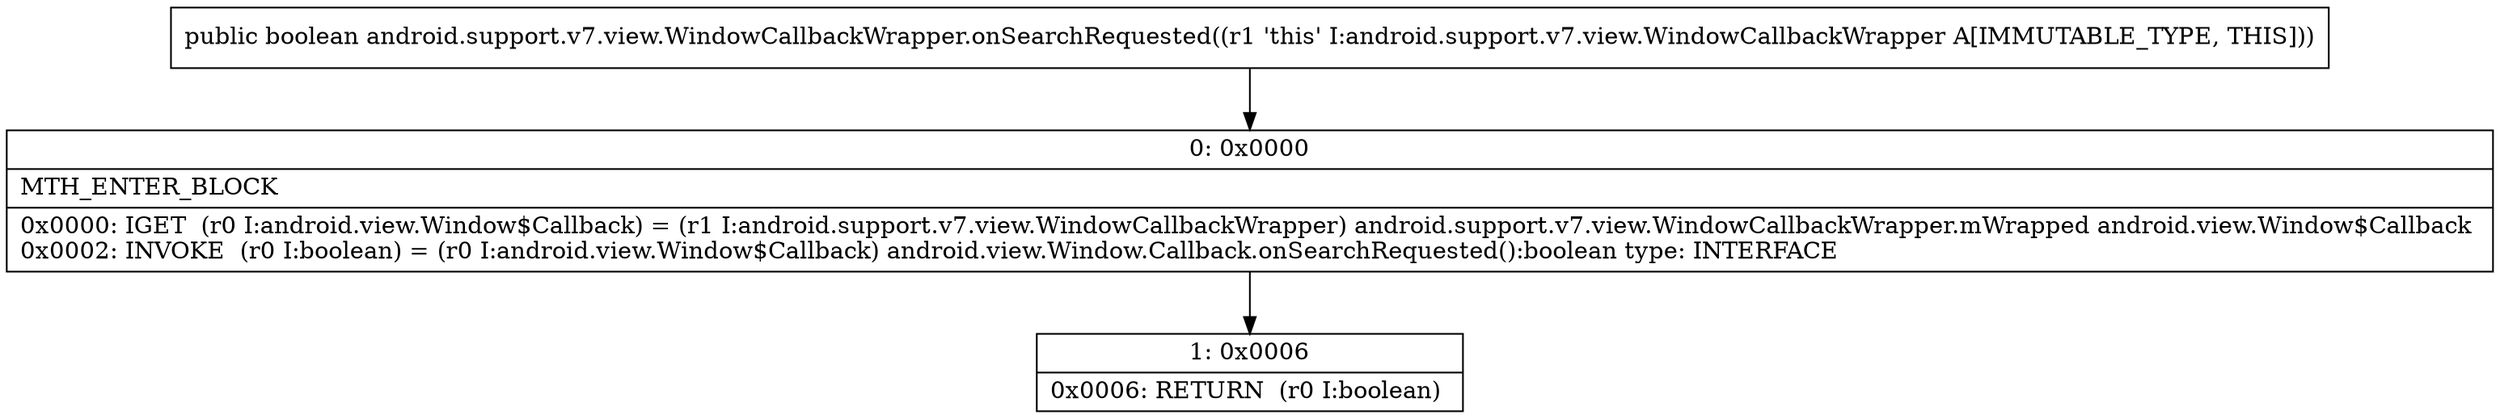 digraph "CFG forandroid.support.v7.view.WindowCallbackWrapper.onSearchRequested()Z" {
Node_0 [shape=record,label="{0\:\ 0x0000|MTH_ENTER_BLOCK\l|0x0000: IGET  (r0 I:android.view.Window$Callback) = (r1 I:android.support.v7.view.WindowCallbackWrapper) android.support.v7.view.WindowCallbackWrapper.mWrapped android.view.Window$Callback \l0x0002: INVOKE  (r0 I:boolean) = (r0 I:android.view.Window$Callback) android.view.Window.Callback.onSearchRequested():boolean type: INTERFACE \l}"];
Node_1 [shape=record,label="{1\:\ 0x0006|0x0006: RETURN  (r0 I:boolean) \l}"];
MethodNode[shape=record,label="{public boolean android.support.v7.view.WindowCallbackWrapper.onSearchRequested((r1 'this' I:android.support.v7.view.WindowCallbackWrapper A[IMMUTABLE_TYPE, THIS])) }"];
MethodNode -> Node_0;
Node_0 -> Node_1;
}

